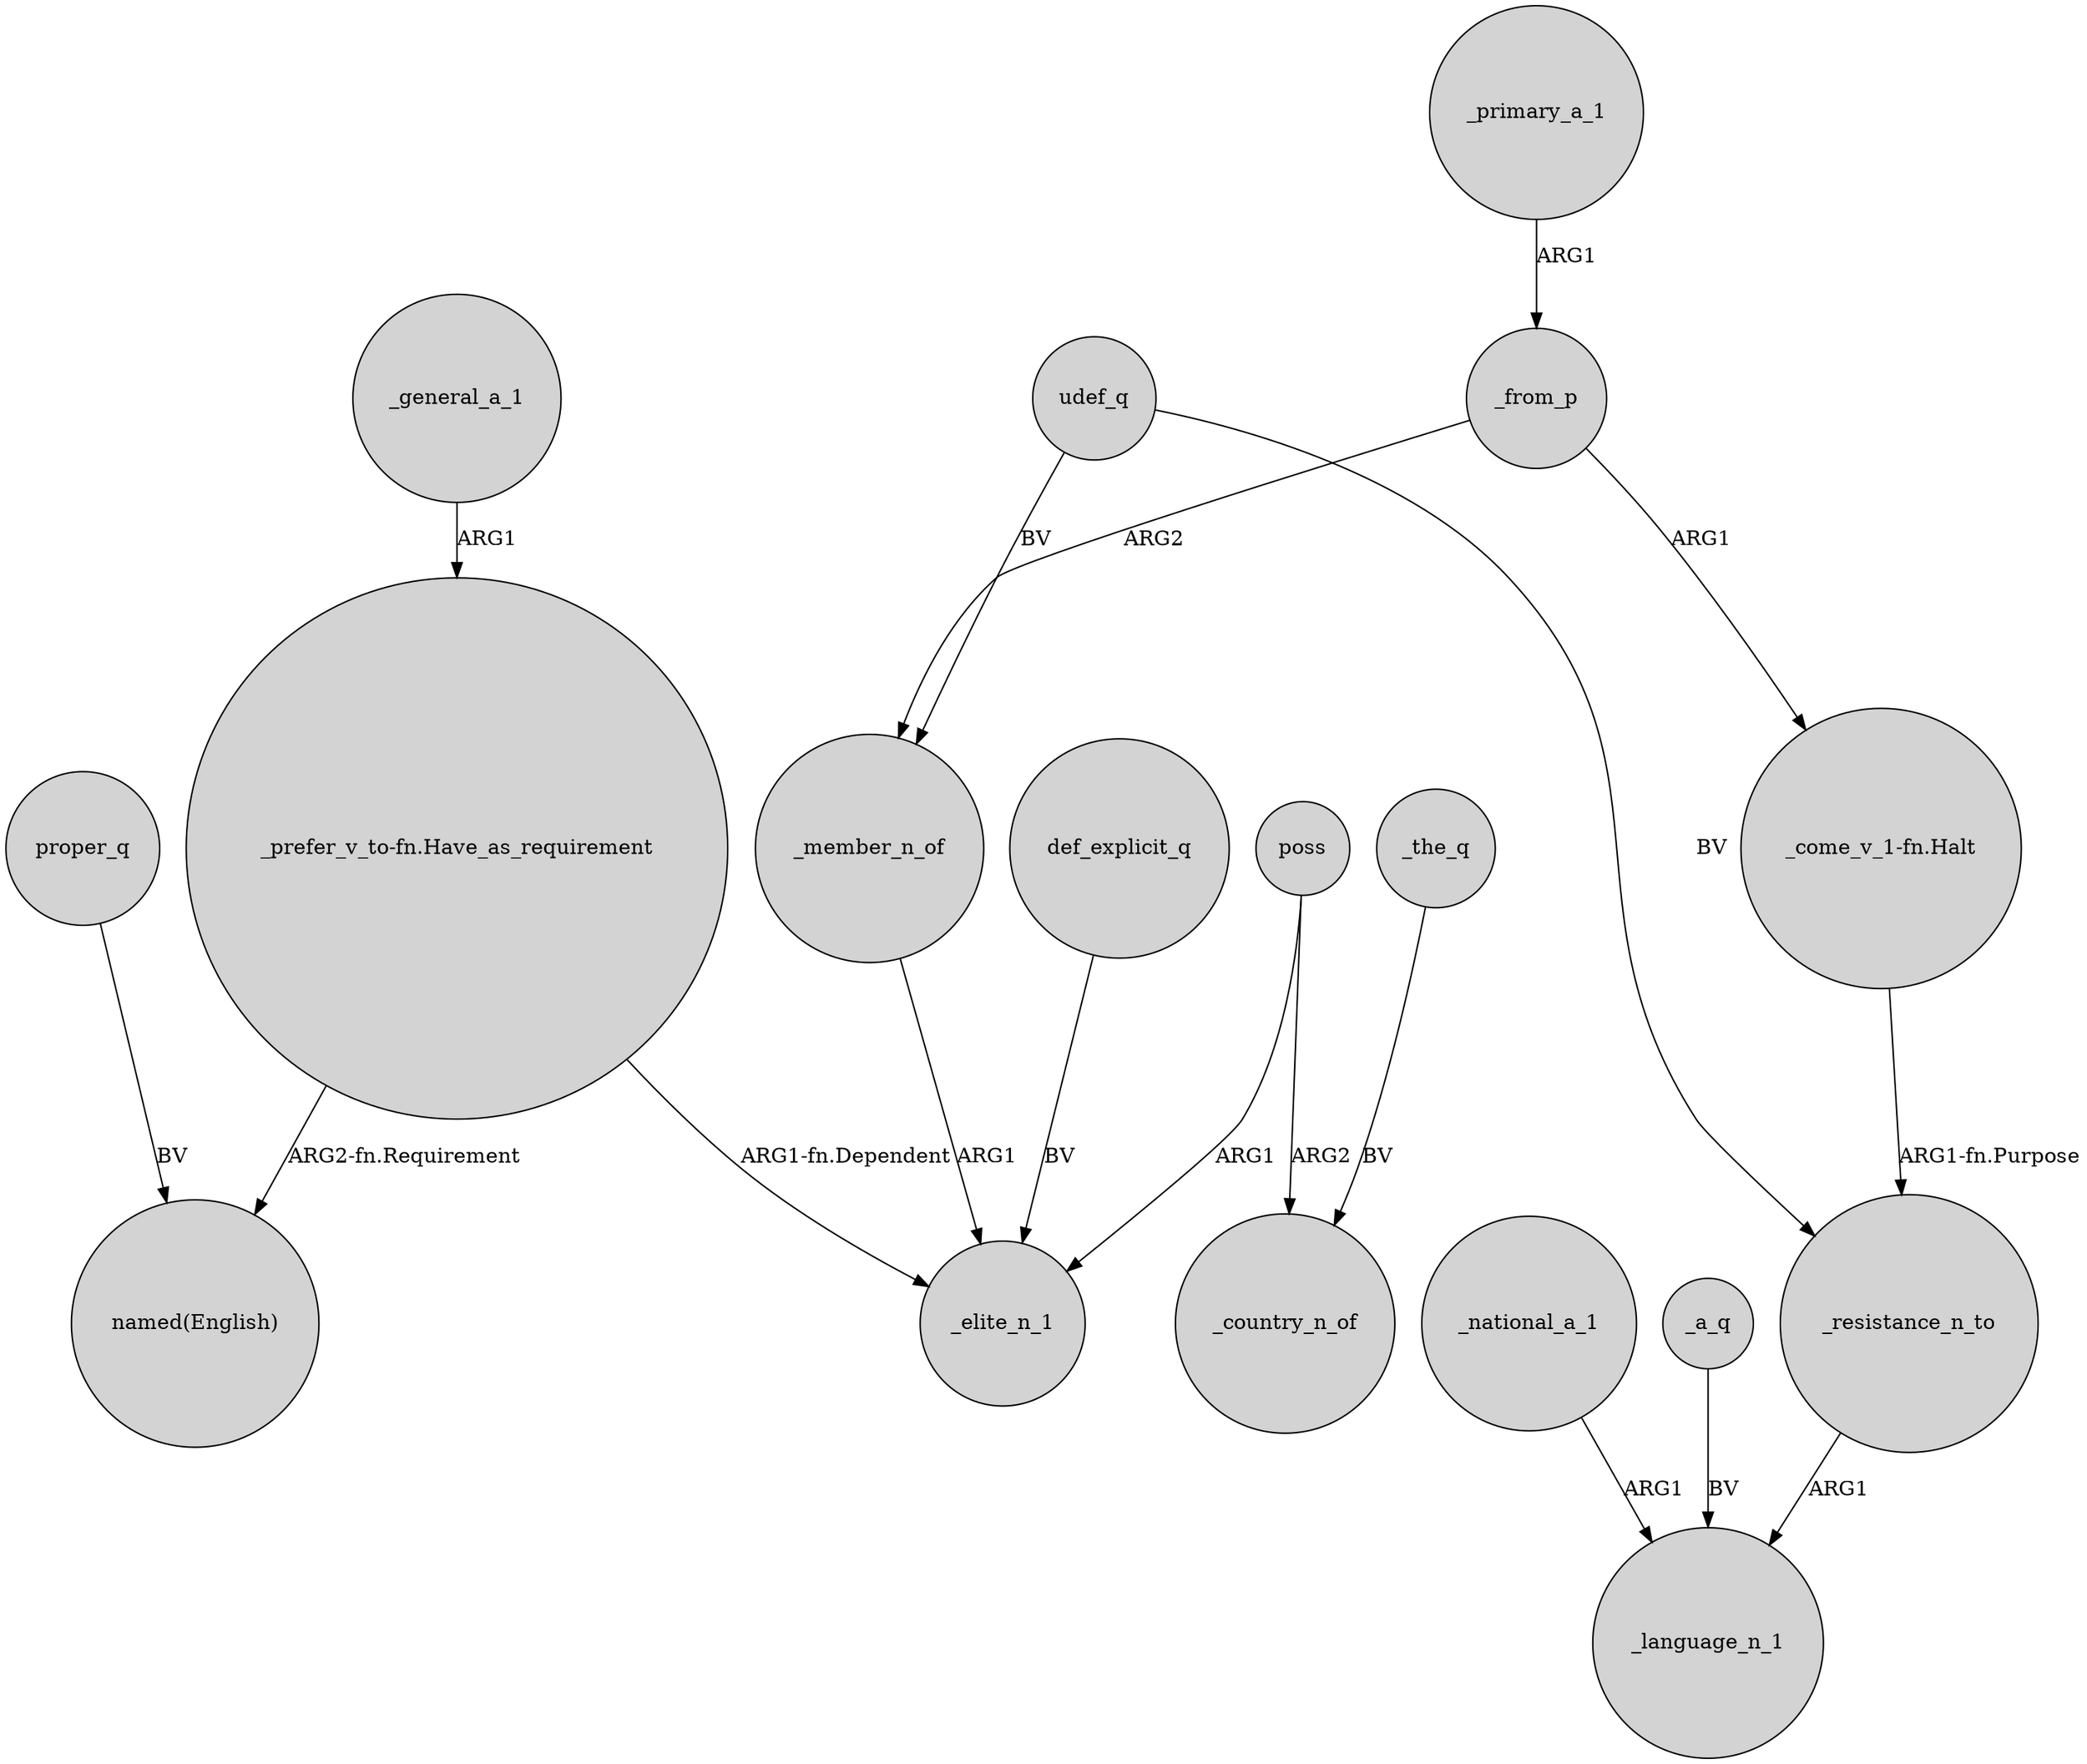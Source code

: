 digraph {
	node [shape=circle style=filled]
	_member_n_of -> _elite_n_1 [label=ARG1]
	_national_a_1 -> _language_n_1 [label=ARG1]
	"_prefer_v_to-fn.Have_as_requirement" -> _elite_n_1 [label="ARG1-fn.Dependent"]
	_the_q -> _country_n_of [label=BV]
	def_explicit_q -> _elite_n_1 [label=BV]
	_from_p -> _member_n_of [label=ARG2]
	udef_q -> _member_n_of [label=BV]
	"_come_v_1-fn.Halt" -> _resistance_n_to [label="ARG1-fn.Purpose"]
	_a_q -> _language_n_1 [label=BV]
	udef_q -> _resistance_n_to [label=BV]
	_primary_a_1 -> _from_p [label=ARG1]
	poss -> _country_n_of [label=ARG2]
	poss -> _elite_n_1 [label=ARG1]
	"_prefer_v_to-fn.Have_as_requirement" -> "named(English)" [label="ARG2-fn.Requirement"]
	proper_q -> "named(English)" [label=BV]
	_general_a_1 -> "_prefer_v_to-fn.Have_as_requirement" [label=ARG1]
	_resistance_n_to -> _language_n_1 [label=ARG1]
	_from_p -> "_come_v_1-fn.Halt" [label=ARG1]
}

